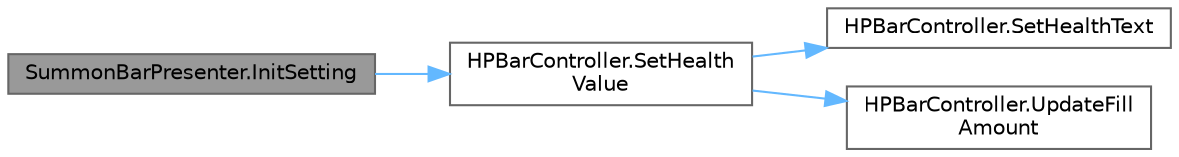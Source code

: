 digraph "SummonBarPresenter.InitSetting"
{
 // LATEX_PDF_SIZE
  bgcolor="transparent";
  edge [fontname=Helvetica,fontsize=10,labelfontname=Helvetica,labelfontsize=10];
  node [fontname=Helvetica,fontsize=10,shape=box,height=0.2,width=0.4];
  rankdir="LR";
  Node1 [id="Node000001",label="SummonBarPresenter.InitSetting",height=0.2,width=0.4,color="gray40", fillcolor="grey60", style="filled", fontcolor="black",tooltip=" "];
  Node1 -> Node2 [id="edge1_Node000001_Node000002",color="steelblue1",style="solid",tooltip=" "];
  Node2 [id="Node000002",label="HPBarController.SetHealth\lValue",height=0.2,width=0.4,color="grey40", fillcolor="white", style="filled",URL="$class_h_p_bar_controller.html#a9504be975f305e3ed4b9ca422ac8809e",tooltip=" "];
  Node2 -> Node3 [id="edge2_Node000002_Node000003",color="steelblue1",style="solid",tooltip=" "];
  Node3 [id="Node000003",label="HPBarController.SetHealthText",height=0.2,width=0.4,color="grey40", fillcolor="white", style="filled",URL="$class_h_p_bar_controller.html#a3e1d194fa9ca6daba74ca05d441d4af4",tooltip=" "];
  Node2 -> Node4 [id="edge3_Node000002_Node000004",color="steelblue1",style="solid",tooltip=" "];
  Node4 [id="Node000004",label="HPBarController.UpdateFill\lAmount",height=0.2,width=0.4,color="grey40", fillcolor="white", style="filled",URL="$class_h_p_bar_controller.html#a8f7015e8dfa9da469bff77dbcbb3e826",tooltip=" "];
}

